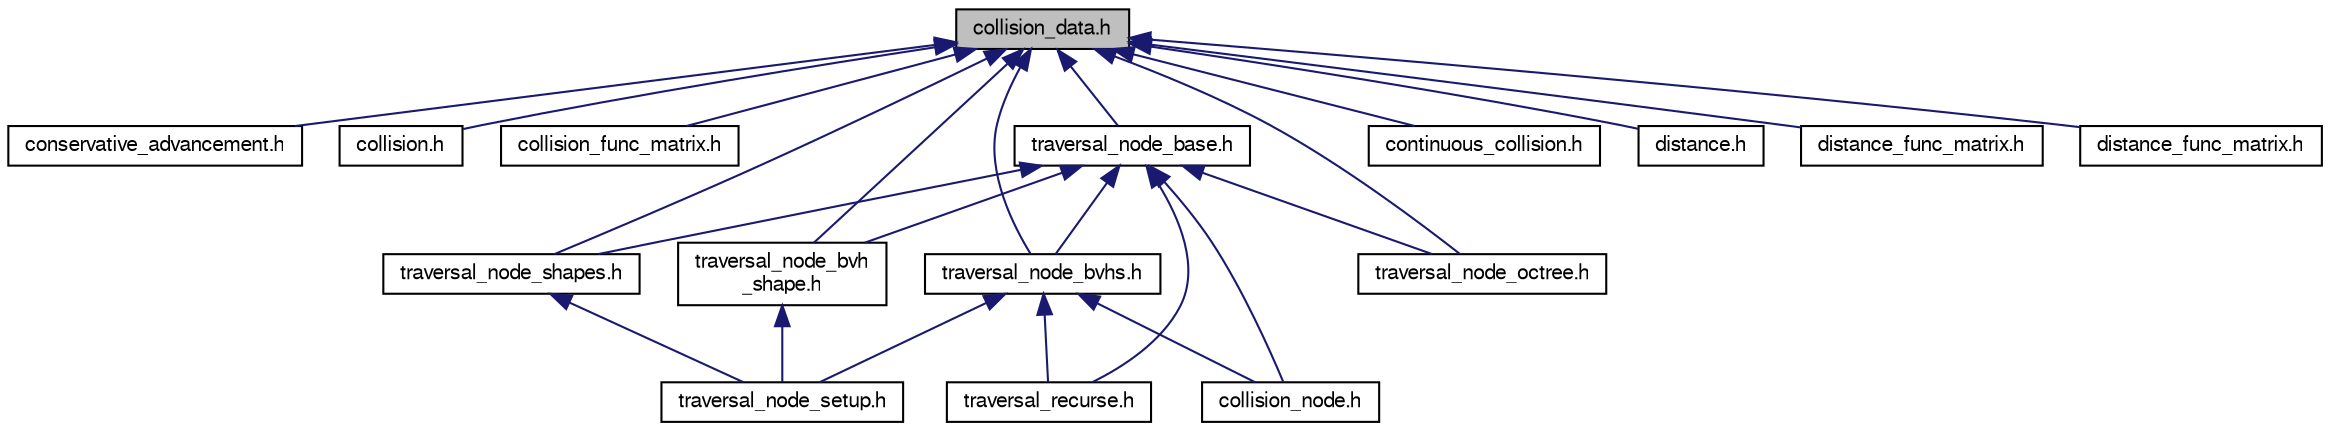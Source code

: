 digraph "collision_data.h"
{
  edge [fontname="FreeSans",fontsize="10",labelfontname="FreeSans",labelfontsize="10"];
  node [fontname="FreeSans",fontsize="10",shape=record];
  Node1 [label="collision_data.h",height=0.2,width=0.4,color="black", fillcolor="grey75", style="filled" fontcolor="black"];
  Node1 -> Node2 [dir="back",color="midnightblue",fontsize="10",style="solid",fontname="FreeSans"];
  Node2 [label="conservative_advancement.h",height=0.2,width=0.4,color="black", fillcolor="white", style="filled",URL="$a00250.html"];
  Node1 -> Node3 [dir="back",color="midnightblue",fontsize="10",style="solid",fontname="FreeSans"];
  Node3 [label="collision.h",height=0.2,width=0.4,color="black", fillcolor="white", style="filled",URL="$a00245.html"];
  Node1 -> Node4 [dir="back",color="midnightblue",fontsize="10",style="solid",fontname="FreeSans"];
  Node4 [label="collision_func_matrix.h",height=0.2,width=0.4,color="black", fillcolor="white", style="filled",URL="$a00247.html"];
  Node1 -> Node5 [dir="back",color="midnightblue",fontsize="10",style="solid",fontname="FreeSans"];
  Node5 [label="traversal_node_base.h",height=0.2,width=0.4,color="black", fillcolor="white", style="filled",URL="$a00311.html"];
  Node5 -> Node6 [dir="back",color="midnightblue",fontsize="10",style="solid",fontname="FreeSans"];
  Node6 [label="collision_node.h",height=0.2,width=0.4,color="black", fillcolor="white", style="filled",URL="$a00248.html"];
  Node5 -> Node7 [dir="back",color="midnightblue",fontsize="10",style="solid",fontname="FreeSans"];
  Node7 [label="traversal_node_bvhs.h",height=0.2,width=0.4,color="black", fillcolor="white", style="filled",URL="$a00313.html"];
  Node7 -> Node6 [dir="back",color="midnightblue",fontsize="10",style="solid",fontname="FreeSans"];
  Node7 -> Node8 [dir="back",color="midnightblue",fontsize="10",style="solid",fontname="FreeSans"];
  Node8 [label="traversal_node_setup.h",height=0.2,width=0.4,color="black", fillcolor="white", style="filled",URL="$a00315.html"];
  Node7 -> Node9 [dir="back",color="midnightblue",fontsize="10",style="solid",fontname="FreeSans"];
  Node9 [label="traversal_recurse.h",height=0.2,width=0.4,color="black", fillcolor="white", style="filled",URL="$a00317.html"];
  Node5 -> Node10 [dir="back",color="midnightblue",fontsize="10",style="solid",fontname="FreeSans"];
  Node10 [label="traversal_node_bvh\l_shape.h",height=0.2,width=0.4,color="black", fillcolor="white", style="filled",URL="$a00312.html"];
  Node10 -> Node8 [dir="back",color="midnightblue",fontsize="10",style="solid",fontname="FreeSans"];
  Node5 -> Node11 [dir="back",color="midnightblue",fontsize="10",style="solid",fontname="FreeSans"];
  Node11 [label="traversal_node_octree.h",height=0.2,width=0.4,color="black", fillcolor="white", style="filled",URL="$a00314.html"];
  Node5 -> Node12 [dir="back",color="midnightblue",fontsize="10",style="solid",fontname="FreeSans"];
  Node12 [label="traversal_node_shapes.h",height=0.2,width=0.4,color="black", fillcolor="white", style="filled",URL="$a00316.html"];
  Node12 -> Node8 [dir="back",color="midnightblue",fontsize="10",style="solid",fontname="FreeSans"];
  Node5 -> Node9 [dir="back",color="midnightblue",fontsize="10",style="solid",fontname="FreeSans"];
  Node1 -> Node7 [dir="back",color="midnightblue",fontsize="10",style="solid",fontname="FreeSans"];
  Node1 -> Node13 [dir="back",color="midnightblue",fontsize="10",style="solid",fontname="FreeSans"];
  Node13 [label="continuous_collision.h",height=0.2,width=0.4,color="black", fillcolor="white", style="filled",URL="$a00251.html"];
  Node1 -> Node14 [dir="back",color="midnightblue",fontsize="10",style="solid",fontname="FreeSans"];
  Node14 [label="distance.h",height=0.2,width=0.4,color="black", fillcolor="white", style="filled",URL="$a00254.html"];
  Node1 -> Node15 [dir="back",color="midnightblue",fontsize="10",style="solid",fontname="FreeSans"];
  Node15 [label="distance_func_matrix.h",height=0.2,width=0.4,color="black", fillcolor="white", style="filled",URL="$a00255.html"];
  Node1 -> Node10 [dir="back",color="midnightblue",fontsize="10",style="solid",fontname="FreeSans"];
  Node1 -> Node11 [dir="back",color="midnightblue",fontsize="10",style="solid",fontname="FreeSans"];
  Node1 -> Node12 [dir="back",color="midnightblue",fontsize="10",style="solid",fontname="FreeSans"];
  Node1 -> Node16 [dir="back",color="midnightblue",fontsize="10",style="solid",fontname="FreeSans"];
  Node16 [label="distance_func_matrix.h",height=0.2,width=0.4,color="black", fillcolor="white", style="filled",URL="$a00256.html"];
}
